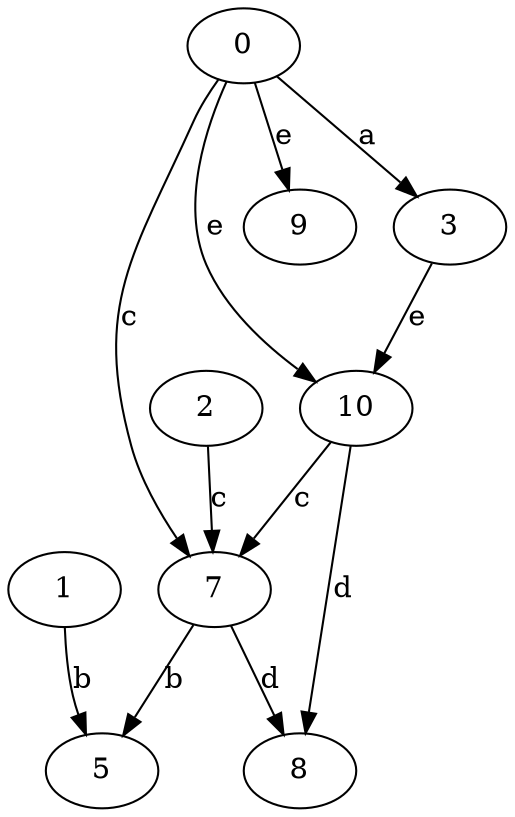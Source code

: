 strict digraph  {
1;
2;
3;
5;
7;
8;
0;
9;
10;
1 -> 5  [label=b];
2 -> 7  [label=c];
3 -> 10  [label=e];
7 -> 5  [label=b];
7 -> 8  [label=d];
0 -> 3  [label=a];
0 -> 7  [label=c];
0 -> 9  [label=e];
0 -> 10  [label=e];
10 -> 7  [label=c];
10 -> 8  [label=d];
}
